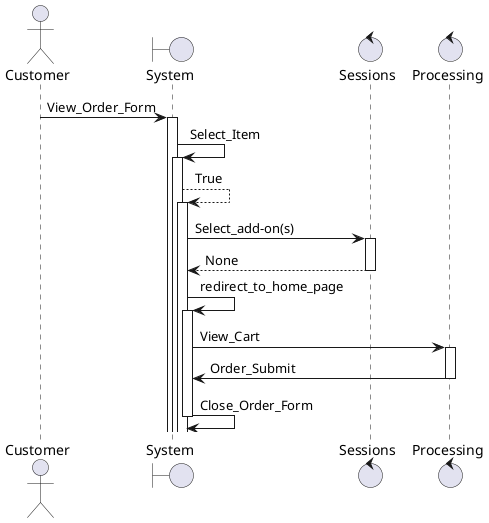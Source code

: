 @startuml login
actor Customer
boundary "System" as system
control "Sessions" as sessions
control "Processing" as processing
Customer -> system: View_Order_Form
activate system
system -> system: Select_Item
activate system
system --> system: True
activate system
system -> sessions: Select_add-on(s)
activate sessions
sessions --> system: None
deactivate sessions
system -> system: redirect_to_home_page
activate system
system -> processing: View_Cart
activate processing
processing -> system: Order_Submit
deactivate processing
system -> system: Close_Order_Form
deactivate system
@enduml